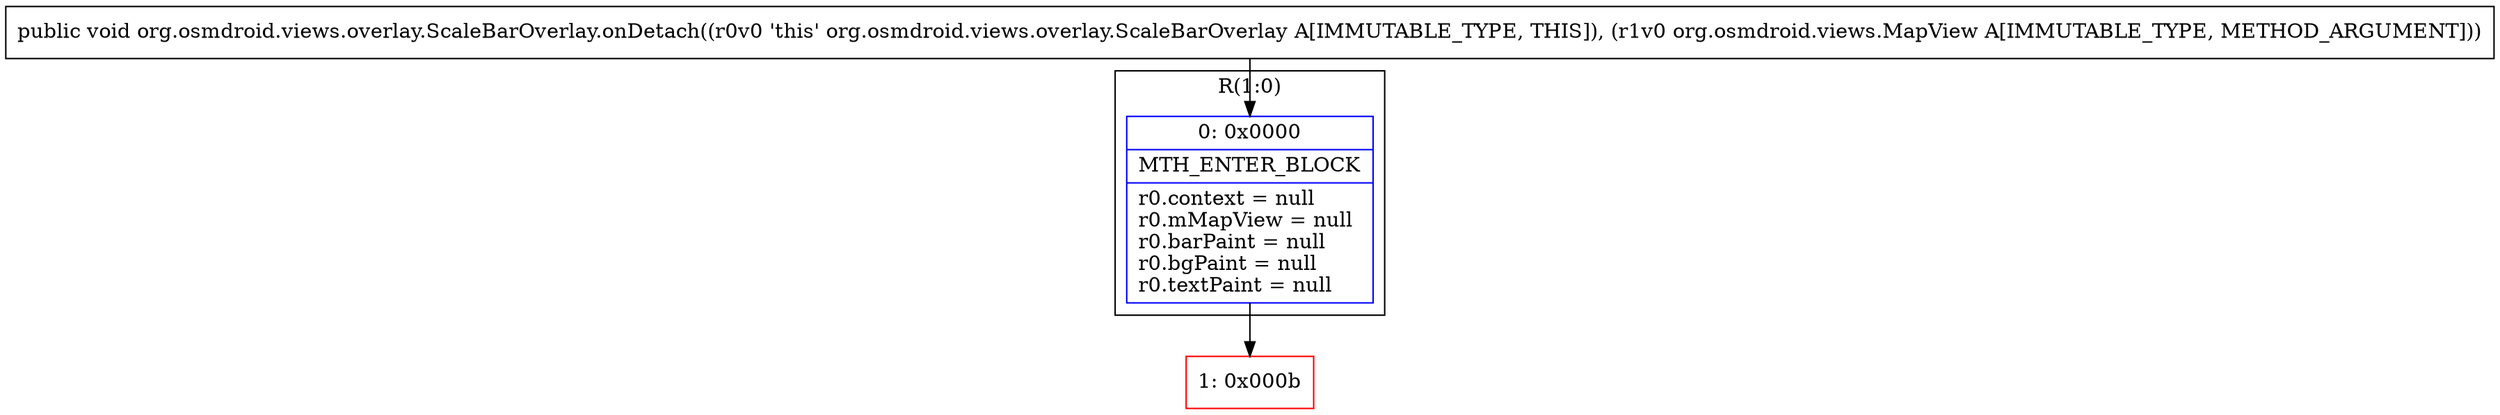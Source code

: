 digraph "CFG fororg.osmdroid.views.overlay.ScaleBarOverlay.onDetach(Lorg\/osmdroid\/views\/MapView;)V" {
subgraph cluster_Region_1102613413 {
label = "R(1:0)";
node [shape=record,color=blue];
Node_0 [shape=record,label="{0\:\ 0x0000|MTH_ENTER_BLOCK\l|r0.context = null\lr0.mMapView = null\lr0.barPaint = null\lr0.bgPaint = null\lr0.textPaint = null\l}"];
}
Node_1 [shape=record,color=red,label="{1\:\ 0x000b}"];
MethodNode[shape=record,label="{public void org.osmdroid.views.overlay.ScaleBarOverlay.onDetach((r0v0 'this' org.osmdroid.views.overlay.ScaleBarOverlay A[IMMUTABLE_TYPE, THIS]), (r1v0 org.osmdroid.views.MapView A[IMMUTABLE_TYPE, METHOD_ARGUMENT])) }"];
MethodNode -> Node_0;
Node_0 -> Node_1;
}

